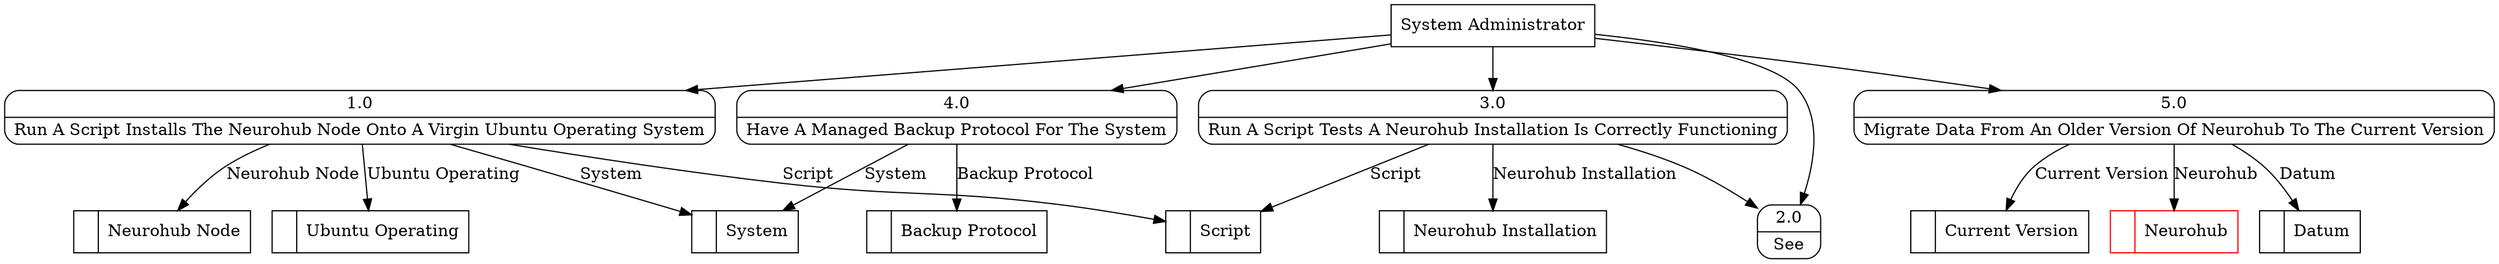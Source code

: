 digraph dfd2{ 
node[shape=record]
200 [label="<f0>  |<f1> Script " ];
201 [label="<f0>  |<f1> Neurohub Node " ];
202 [label="<f0>  |<f1> Neurohub Installation " ];
203 [label="<f0>  |<f1> System " ];
204 [label="<f0>  |<f1> Current Version " ];
205 [label="<f0>  |<f1> Neurohub " color=red];
206 [label="<f0>  |<f1> Datum " ];
207 [label="<f0>  |<f1> Backup Protocol " ];
208 [label="<f0>  |<f1> Ubuntu Operating " ];
209 [label="System Administrator" shape=box];
210 [label="{<f0> 1.0|<f1> Run A Script Installs The Neurohub Node Onto A Virgin Ubuntu Operating System }" shape=Mrecord];
211 [label="{<f0> 2.0|<f1> See }" shape=Mrecord];
212 [label="{<f0> 3.0|<f1> Run A Script Tests A Neurohub Installation Is Correctly Functioning }" shape=Mrecord];
213 [label="{<f0> 4.0|<f1> Have A Managed Backup Protocol For The System }" shape=Mrecord];
214 [label="{<f0> 5.0|<f1> Migrate Data From An Older Version Of Neurohub To The Current Version }" shape=Mrecord];
209 -> 210
209 -> 211
209 -> 212
209 -> 213
209 -> 214
210 -> 200 [label="Script"]
210 -> 201 [label="Neurohub Node"]
210 -> 203 [label="System"]
212 -> 211
212 -> 202 [label="Neurohub Installation"]
212 -> 200 [label="Script"]
213 -> 207 [label="Backup Protocol"]
213 -> 203 [label="System"]
214 -> 206 [label="Datum"]
214 -> 205 [label="Neurohub"]
214 -> 204 [label="Current Version"]
210 -> 208 [label="Ubuntu Operating"]
}